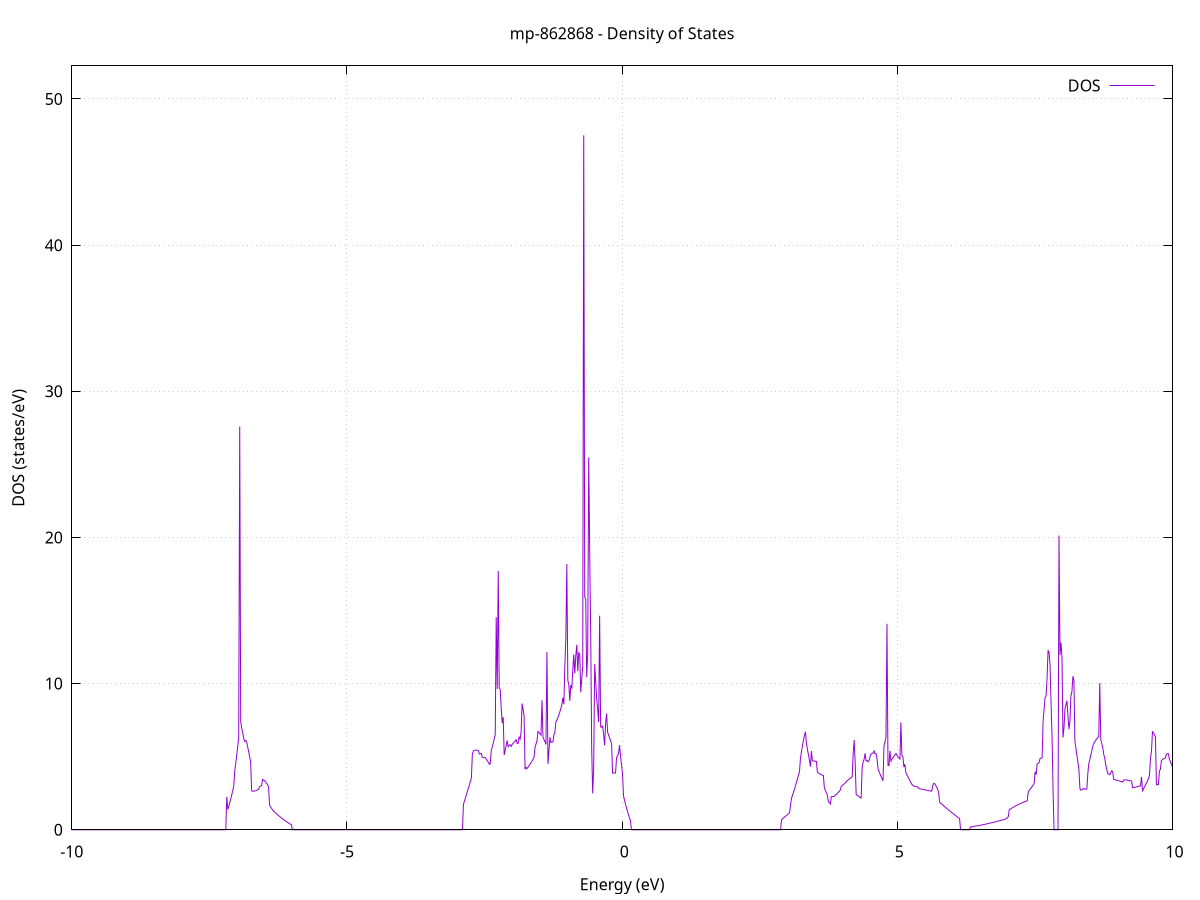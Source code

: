 set title 'mp-862868 - Density of States'
set xlabel 'Energy (eV)'
set ylabel 'DOS (states/eV)'
set grid
set xrange [-10:10]
set yrange [0:52.266]
set xzeroaxis lt -1
set terminal png size 800,600
set output 'mp-862868_dos_gnuplot.png'
plot '-' using 1:2 with lines title 'DOS'
-17.535600 0.000000
-17.517600 0.000000
-17.499500 0.000000
-17.481400 0.000000
-17.463400 0.000000
-17.445300 0.000000
-17.427200 0.000000
-17.409200 0.000000
-17.391100 0.000000
-17.373000 0.000000
-17.355000 0.000000
-17.336900 0.000000
-17.318800 0.000000
-17.300800 0.000000
-17.282700 0.000000
-17.264600 0.000000
-17.246600 0.000000
-17.228500 0.000000
-17.210400 0.000000
-17.192400 0.000000
-17.174300 0.000000
-17.156200 0.000000
-17.138200 0.000000
-17.120100 0.000000
-17.102000 0.000000
-17.084000 0.000000
-17.065900 0.000000
-17.047800 0.000000
-17.029800 0.000000
-17.011700 0.000000
-16.993600 0.000000
-16.975600 0.000000
-16.957500 0.000000
-16.939400 0.000000
-16.921400 0.000000
-16.903300 0.000000
-16.885200 0.000000
-16.867200 0.000000
-16.849100 0.000000
-16.831000 0.000000
-16.813000 0.000000
-16.794900 0.000000
-16.776800 0.000000
-16.758800 0.000000
-16.740700 0.000000
-16.722600 0.000000
-16.704600 0.000000
-16.686500 0.000000
-16.668400 0.000000
-16.650400 0.000000
-16.632300 0.000000
-16.614300 0.000000
-16.596200 0.000000
-16.578100 0.000000
-16.560100 0.000000
-16.542000 0.000000
-16.523900 0.000000
-16.505900 0.000000
-16.487800 0.000000
-16.469700 0.000000
-16.451700 0.000000
-16.433600 0.000000
-16.415500 0.000000
-16.397500 0.000000
-16.379400 0.000000
-16.361300 0.000000
-16.343300 0.000000
-16.325200 0.000000
-16.307100 0.000000
-16.289100 0.000000
-16.271000 0.000000
-16.252900 0.000000
-16.234900 0.000000
-16.216800 0.000000
-16.198700 0.000000
-16.180700 0.000000
-16.162600 0.000000
-16.144500 0.000000
-16.126500 0.000000
-16.108400 0.000000
-16.090300 0.000000
-16.072300 0.000000
-16.054200 0.000000
-16.036100 0.000000
-16.018100 0.000000
-16.000000 0.000000
-15.981900 0.000000
-15.963900 0.000000
-15.945800 0.000000
-15.927700 0.000000
-15.909700 0.000000
-15.891600 10.471200
-15.873500 118.227200
-15.855500 90.622400
-15.837400 96.345200
-15.819300 465.806800
-15.801300 3488.288000
-15.783200 0.000000
-15.765100 0.000000
-15.747100 0.000000
-15.729000 0.000000
-15.710900 0.000000
-15.692900 0.000000
-15.674800 0.000000
-15.656700 0.000000
-15.638700 0.000000
-15.620600 0.000000
-15.602500 0.000000
-15.584500 0.000000
-15.566400 0.000000
-15.548300 0.000000
-15.530300 0.000000
-15.512200 0.000000
-15.494100 0.000000
-15.476100 0.000000
-15.458000 0.000000
-15.439900 0.000000
-15.421900 0.000000
-15.403800 0.000000
-15.385800 0.000000
-15.367700 0.000000
-15.349600 0.000000
-15.331600 0.000000
-15.313500 0.000000
-15.295400 0.000000
-15.277400 0.000000
-15.259300 0.000000
-15.241200 0.000000
-15.223200 0.000000
-15.205100 0.000000
-15.187000 0.000000
-15.169000 0.000000
-15.150900 0.000000
-15.132800 0.000000
-15.114800 0.000000
-15.096700 0.000000
-15.078600 0.000000
-15.060600 0.000000
-15.042500 0.000000
-15.024400 0.000000
-15.006400 0.000000
-14.988300 0.000000
-14.970200 0.000000
-14.952200 0.000000
-14.934100 0.000000
-14.916000 0.000000
-14.898000 0.000000
-14.879900 0.000000
-14.861800 0.000000
-14.843800 0.000000
-14.825700 0.000000
-14.807600 0.000000
-14.789600 0.000000
-14.771500 0.000000
-14.753400 0.000000
-14.735400 0.000000
-14.717300 0.000000
-14.699200 0.000000
-14.681200 0.000000
-14.663100 0.000000
-14.645000 0.000000
-14.627000 0.000000
-14.608900 0.000000
-14.590800 0.000000
-14.572800 0.000000
-14.554700 0.000000
-14.536600 0.000000
-14.518600 0.000000
-14.500500 0.000000
-14.482400 0.000000
-14.464400 0.000000
-14.446300 0.000000
-14.428200 0.000000
-14.410200 0.000000
-14.392100 0.000000
-14.374000 0.000000
-14.356000 0.000000
-14.337900 0.000000
-14.319800 0.000000
-14.301800 0.000000
-14.283700 0.000000
-14.265600 0.000000
-14.247600 0.000000
-14.229500 0.000000
-14.211400 0.000000
-14.193400 0.000000
-14.175300 0.000000
-14.157300 0.000000
-14.139200 0.000000
-14.121100 0.000000
-14.103100 0.000000
-14.085000 0.000000
-14.066900 0.000000
-14.048900 0.000000
-14.030800 0.000000
-14.012700 0.000000
-13.994700 0.000000
-13.976600 0.000000
-13.958500 0.000000
-13.940500 0.000000
-13.922400 0.000000
-13.904300 0.000000
-13.886300 0.000000
-13.868200 0.000000
-13.850100 0.000000
-13.832100 0.000000
-13.814000 0.000000
-13.795900 0.000000
-13.777900 0.000000
-13.759800 0.000000
-13.741700 0.000000
-13.723700 0.000000
-13.705600 0.000000
-13.687500 0.000000
-13.669500 0.000000
-13.651400 0.000000
-13.633300 0.000000
-13.615300 0.000000
-13.597200 0.000000
-13.579100 0.000000
-13.561100 0.000000
-13.543000 0.000000
-13.524900 0.000000
-13.506900 0.000000
-13.488800 0.000000
-13.470700 0.000000
-13.452700 0.000000
-13.434600 2.051100
-13.416500 2.780300
-13.398500 3.597300
-13.380400 4.502200
-13.362300 6.702300
-13.344300 7.158300
-13.326200 7.526000
-13.308100 7.744600
-13.290100 7.814100
-13.272000 7.159800
-13.253900 6.836600
-13.235900 6.616800
-13.217800 14.369800
-13.199700 20.559400
-13.181700 20.166900
-13.163600 19.066000
-13.145500 16.827400
-13.127500 12.270700
-13.109400 9.810200
-13.091300 13.337400
-13.073300 13.271300
-13.055200 11.758100
-13.037100 12.042700
-13.019100 16.276200
-13.001000 18.363400
-12.983000 22.627000
-12.964900 37.464600
-12.946800 87.387200
-12.928800 0.000000
-12.910700 0.000000
-12.892600 0.000000
-12.874600 0.000000
-12.856500 0.000000
-12.838400 0.000000
-12.820400 0.000000
-12.802300 0.000000
-12.784200 0.000000
-12.766200 0.000000
-12.748100 0.000000
-12.730000 0.000000
-12.712000 0.000000
-12.693900 0.000000
-12.675800 0.000000
-12.657800 0.000000
-12.639700 0.000000
-12.621600 0.000000
-12.603600 0.000000
-12.585500 0.000000
-12.567400 0.000000
-12.549400 0.000000
-12.531300 0.000000
-12.513200 0.000000
-12.495200 0.000000
-12.477100 0.000000
-12.459000 0.000000
-12.441000 0.000000
-12.422900 0.000000
-12.404800 0.000000
-12.386800 0.000000
-12.368700 0.000000
-12.350600 0.000000
-12.332600 0.000000
-12.314500 0.000000
-12.296400 0.000000
-12.278400 0.000000
-12.260300 0.000000
-12.242200 0.000000
-12.224200 0.000000
-12.206100 0.000000
-12.188000 0.000000
-12.170000 0.000000
-12.151900 0.000000
-12.133800 0.000000
-12.115800 0.000000
-12.097700 0.000000
-12.079600 0.000000
-12.061600 0.000000
-12.043500 0.000000
-12.025400 0.000000
-12.007400 0.000000
-11.989300 0.000000
-11.971200 0.000000
-11.953200 0.000000
-11.935100 0.000000
-11.917000 0.000000
-11.899000 0.000000
-11.880900 0.000000
-11.862800 0.000000
-11.844800 0.000000
-11.826700 0.000000
-11.808600 0.000000
-11.790600 0.000000
-11.772500 0.000000
-11.754500 0.000000
-11.736400 0.000000
-11.718300 0.000000
-11.700300 0.000000
-11.682200 0.000000
-11.664100 0.000000
-11.646100 0.000000
-11.628000 0.000000
-11.609900 0.000000
-11.591900 0.000000
-11.573800 0.000000
-11.555700 0.000000
-11.537700 0.000000
-11.519600 0.000000
-11.501500 0.000000
-11.483500 0.000000
-11.465400 0.000000
-11.447300 0.000000
-11.429300 0.000000
-11.411200 0.000000
-11.393100 0.000000
-11.375100 0.000000
-11.357000 0.000000
-11.338900 0.000000
-11.320900 0.000000
-11.302800 0.000000
-11.284700 0.000000
-11.266700 0.000000
-11.248600 0.000000
-11.230500 0.000000
-11.212500 0.000000
-11.194400 0.000000
-11.176300 0.000000
-11.158300 0.000000
-11.140200 0.000000
-11.122100 0.000000
-11.104100 0.000000
-11.086000 0.000000
-11.067900 0.000000
-11.049900 0.000000
-11.031800 0.000000
-11.013700 0.000000
-10.995700 0.000000
-10.977600 0.000000
-10.959500 0.000000
-10.941500 0.000000
-10.923400 0.000000
-10.905300 0.000000
-10.887300 0.000000
-10.869200 0.000000
-10.851100 0.000000
-10.833100 0.000000
-10.815000 0.000000
-10.796900 0.000000
-10.778900 0.000000
-10.760800 0.000000
-10.742700 0.000000
-10.724700 0.000000
-10.706600 0.000000
-10.688500 0.000000
-10.670500 0.000000
-10.652400 0.000000
-10.634300 0.000000
-10.616300 0.000000
-10.598200 0.000000
-10.580100 0.000000
-10.562100 0.000000
-10.544000 0.000000
-10.526000 0.000000
-10.507900 0.000000
-10.489800 0.000000
-10.471800 0.000000
-10.453700 0.000000
-10.435600 0.000000
-10.417600 0.000000
-10.399500 0.000000
-10.381400 0.000000
-10.363400 0.000000
-10.345300 0.000000
-10.327200 0.000000
-10.309200 0.000000
-10.291100 0.000000
-10.273000 0.000000
-10.255000 0.000000
-10.236900 0.000000
-10.218800 0.000000
-10.200800 0.000000
-10.182700 0.000000
-10.164600 0.000000
-10.146600 0.000000
-10.128500 0.000000
-10.110400 0.000000
-10.092400 0.000000
-10.074300 0.000000
-10.056200 0.000000
-10.038200 0.000000
-10.020100 0.000000
-10.002000 0.000000
-9.984000 0.000000
-9.965900 0.000000
-9.947800 0.000000
-9.929800 0.000000
-9.911700 0.000000
-9.893600 0.000000
-9.875600 0.000000
-9.857500 0.000000
-9.839400 0.000000
-9.821400 0.000000
-9.803300 0.000000
-9.785200 0.000000
-9.767200 0.000000
-9.749100 0.000000
-9.731000 0.000000
-9.713000 0.000000
-9.694900 0.000000
-9.676800 0.000000
-9.658800 0.000000
-9.640700 0.000000
-9.622600 0.000000
-9.604600 0.000000
-9.586500 0.000000
-9.568400 0.000000
-9.550400 0.000000
-9.532300 0.000000
-9.514200 0.000000
-9.496200 0.000000
-9.478100 0.000000
-9.460000 0.000000
-9.442000 0.000000
-9.423900 0.000000
-9.405800 0.000000
-9.387800 0.000000
-9.369700 0.000000
-9.351700 0.000000
-9.333600 0.000000
-9.315500 0.000000
-9.297500 0.000000
-9.279400 0.000000
-9.261300 0.000000
-9.243300 0.000000
-9.225200 0.000000
-9.207100 0.000000
-9.189100 0.000000
-9.171000 0.000000
-9.152900 0.000000
-9.134900 0.000000
-9.116800 0.000000
-9.098700 0.000000
-9.080700 0.000000
-9.062600 0.000000
-9.044500 0.000000
-9.026500 0.000000
-9.008400 0.000000
-8.990300 0.000000
-8.972300 0.000000
-8.954200 0.000000
-8.936100 0.000000
-8.918100 0.000000
-8.900000 0.000000
-8.881900 0.000000
-8.863900 0.000000
-8.845800 0.000000
-8.827700 0.000000
-8.809700 0.000000
-8.791600 0.000000
-8.773500 0.000000
-8.755500 0.000000
-8.737400 0.000000
-8.719300 0.000000
-8.701300 0.000000
-8.683200 0.000000
-8.665100 0.000000
-8.647100 0.000000
-8.629000 0.000000
-8.610900 0.000000
-8.592900 0.000000
-8.574800 0.000000
-8.556700 0.000000
-8.538700 0.000000
-8.520600 0.000000
-8.502500 0.000000
-8.484500 0.000000
-8.466400 0.000000
-8.448300 0.000000
-8.430300 0.000000
-8.412200 0.000000
-8.394100 0.000000
-8.376100 0.000000
-8.358000 0.000000
-8.339900 0.000000
-8.321900 0.000000
-8.303800 0.000000
-8.285700 0.000000
-8.267700 0.000000
-8.249600 0.000000
-8.231500 0.000000
-8.213500 0.000000
-8.195400 0.000000
-8.177300 0.000000
-8.159300 0.000000
-8.141200 0.000000
-8.123200 0.000000
-8.105100 0.000000
-8.087000 0.000000
-8.069000 0.000000
-8.050900 0.000000
-8.032800 0.000000
-8.014800 0.000000
-7.996700 0.000000
-7.978600 0.000000
-7.960600 0.000000
-7.942500 0.000000
-7.924400 0.000000
-7.906400 0.000000
-7.888300 0.000000
-7.870200 0.000000
-7.852200 0.000000
-7.834100 0.000000
-7.816000 0.000000
-7.798000 0.000000
-7.779900 0.000000
-7.761800 0.000000
-7.743800 0.000000
-7.725700 0.000000
-7.707600 0.000000
-7.689600 0.000000
-7.671500 0.000000
-7.653400 0.000000
-7.635400 0.000000
-7.617300 0.000000
-7.599200 0.000000
-7.581200 0.000000
-7.563100 0.000000
-7.545000 0.000000
-7.527000 0.000000
-7.508900 0.000000
-7.490800 0.000000
-7.472800 0.000000
-7.454700 0.000000
-7.436600 0.000000
-7.418600 0.000000
-7.400500 0.000000
-7.382400 0.000000
-7.364400 0.000000
-7.346300 0.000000
-7.328200 0.000000
-7.310200 0.000000
-7.292100 0.000000
-7.274000 0.000000
-7.256000 0.000000
-7.237900 0.000000
-7.219800 0.000000
-7.201800 0.000000
-7.183700 2.259000
-7.165600 1.390300
-7.147600 1.612500
-7.129500 1.852500
-7.111400 2.110400
-7.093400 2.386000
-7.075300 2.679400
-7.057200 2.990600
-7.039200 4.004500
-7.021100 4.543300
-7.003000 5.106400
-6.985000 5.693700
-6.966900 6.305300
-6.948800 27.589400
-6.930800 7.373700
-6.912700 6.971800
-6.894700 6.646900
-6.876600 6.261400
-6.858500 6.046900
-6.840500 6.114300
-6.822400 5.992100
-6.804300 5.673100
-6.786300 5.341200
-6.768200 4.996600
-6.750100 4.639200
-6.732100 2.677400
-6.714000 2.635200
-6.695900 2.644100
-6.677900 2.652100
-6.659800 2.670900
-6.641700 2.700500
-6.623700 2.740700
-6.605600 2.791700
-6.587500 2.950100
-6.569500 2.989200
-6.551400 3.023500
-6.533300 3.445700
-6.515300 3.406700
-6.497200 3.350600
-6.479100 3.277400
-6.461100 3.187100
-6.443000 3.079700
-6.424900 2.955200
-6.406900 1.683300
-6.388800 1.571900
-6.370700 1.466300
-6.352700 1.366600
-6.334600 1.272700
-6.316500 1.221900
-6.298500 1.157700
-6.280400 1.095000
-6.262300 1.033900
-6.244300 0.974400
-6.226200 0.916500
-6.208100 0.860200
-6.190100 0.805500
-6.172000 0.752400
-6.153900 0.700800
-6.135900 0.650900
-6.117800 0.602500
-6.099700 0.555800
-6.081700 0.510600
-6.063600 0.467000
-6.045500 0.425000
-6.027500 0.384600
-6.009400 0.345800
-5.991300 0.000000
-5.973300 0.000000
-5.955200 0.000000
-5.937100 0.000000
-5.919100 0.000000
-5.901000 0.000000
-5.882900 0.000000
-5.864900 0.000000
-5.846800 0.000000
-5.828700 0.000000
-5.810700 0.000000
-5.792600 0.000000
-5.774500 0.000000
-5.756500 0.000000
-5.738400 0.000000
-5.720400 0.000000
-5.702300 0.000000
-5.684200 0.000000
-5.666200 0.000000
-5.648100 0.000000
-5.630000 0.000000
-5.612000 0.000000
-5.593900 0.000000
-5.575800 0.000000
-5.557800 0.000000
-5.539700 0.000000
-5.521600 0.000000
-5.503600 0.000000
-5.485500 0.000000
-5.467400 0.000000
-5.449400 0.000000
-5.431300 0.000000
-5.413200 0.000000
-5.395200 0.000000
-5.377100 0.000000
-5.359000 0.000000
-5.341000 0.000000
-5.322900 0.000000
-5.304800 0.000000
-5.286800 0.000000
-5.268700 0.000000
-5.250600 0.000000
-5.232600 0.000000
-5.214500 0.000000
-5.196400 0.000000
-5.178400 0.000000
-5.160300 0.000000
-5.142200 0.000000
-5.124200 0.000000
-5.106100 0.000000
-5.088000 0.000000
-5.070000 0.000000
-5.051900 0.000000
-5.033800 0.000000
-5.015800 0.000000
-4.997700 0.000000
-4.979600 0.000000
-4.961600 0.000000
-4.943500 0.000000
-4.925400 0.000000
-4.907400 0.000000
-4.889300 0.000000
-4.871200 0.000000
-4.853200 0.000000
-4.835100 0.000000
-4.817000 0.000000
-4.799000 0.000000
-4.780900 0.000000
-4.762800 0.000000
-4.744800 0.000000
-4.726700 0.000000
-4.708600 0.000000
-4.690600 0.000000
-4.672500 0.000000
-4.654400 0.000000
-4.636400 0.000000
-4.618300 0.000000
-4.600200 0.000000
-4.582200 0.000000
-4.564100 0.000000
-4.546000 0.000000
-4.528000 0.000000
-4.509900 0.000000
-4.491900 0.000000
-4.473800 0.000000
-4.455700 0.000000
-4.437700 0.000000
-4.419600 0.000000
-4.401500 0.000000
-4.383500 0.000000
-4.365400 0.000000
-4.347300 0.000000
-4.329300 0.000000
-4.311200 0.000000
-4.293100 0.000000
-4.275100 0.000000
-4.257000 0.000000
-4.238900 0.000000
-4.220900 0.000000
-4.202800 0.000000
-4.184700 0.000000
-4.166700 0.000000
-4.148600 0.000000
-4.130500 0.000000
-4.112500 0.000000
-4.094400 0.000000
-4.076300 0.000000
-4.058300 0.000000
-4.040200 0.000000
-4.022100 0.000000
-4.004100 0.000000
-3.986000 0.000000
-3.967900 0.000000
-3.949900 0.000000
-3.931800 0.000000
-3.913700 0.000000
-3.895700 0.000000
-3.877600 0.000000
-3.859500 0.000000
-3.841500 0.000000
-3.823400 0.000000
-3.805300 0.000000
-3.787300 0.000000
-3.769200 0.000000
-3.751100 0.000000
-3.733100 0.000000
-3.715000 0.000000
-3.696900 0.000000
-3.678900 0.000000
-3.660800 0.000000
-3.642700 0.000000
-3.624700 0.000000
-3.606600 0.000000
-3.588500 0.000000
-3.570500 0.000000
-3.552400 0.000000
-3.534300 0.000000
-3.516300 0.000000
-3.498200 0.000000
-3.480100 0.000000
-3.462100 0.000000
-3.444000 0.000000
-3.425900 0.000000
-3.407900 0.000000
-3.389800 0.000000
-3.371700 0.000000
-3.353700 0.000000
-3.335600 0.000000
-3.317500 0.000000
-3.299500 0.000000
-3.281400 0.000000
-3.263400 0.000000
-3.245300 0.000000
-3.227200 0.000000
-3.209200 0.000000
-3.191100 0.000000
-3.173000 0.000000
-3.155000 0.000000
-3.136900 0.000000
-3.118800 0.000000
-3.100800 0.000000
-3.082700 0.000000
-3.064600 0.000000
-3.046600 0.000000
-3.028500 0.000000
-3.010400 0.000000
-2.992400 0.000000
-2.974300 0.000000
-2.956200 0.000000
-2.938200 0.000000
-2.920100 0.000000
-2.902000 0.000000
-2.884000 1.738300
-2.865900 1.956800
-2.847800 2.177300
-2.829800 2.399800
-2.811700 2.624200
-2.793600 2.850500
-2.775600 3.078900
-2.757500 3.309100
-2.739400 3.541400
-2.721400 5.191400
-2.703300 5.392700
-2.685200 5.427000
-2.667200 5.446400
-2.649100 5.451100
-2.631000 5.441000
-2.613000 5.416100
-2.594900 5.187800
-2.576800 5.204400
-2.558800 5.231600
-2.540700 4.961700
-2.522600 4.937900
-2.504600 4.929700
-2.486500 4.937100
-2.468400 4.826100
-2.450400 4.705600
-2.432300 4.630500
-2.414200 4.482900
-2.396200 4.506100
-2.378100 5.423500
-2.360000 5.668600
-2.342000 5.935500
-2.323900 6.224100
-2.305800 6.534400
-2.287800 14.544900
-2.269700 9.630800
-2.251600 17.710800
-2.233600 9.744600
-2.215500 9.582000
-2.197400 8.350500
-2.179400 7.292700
-2.161300 7.706400
-2.143200 5.119800
-2.125200 5.436900
-2.107100 5.766700
-2.089100 6.109100
-2.071000 5.686200
-2.052900 5.791700
-2.034900 5.820500
-2.016800 5.706300
-1.998700 5.841500
-1.980700 5.921300
-1.962600 6.001200
-1.944500 6.081300
-1.926500 6.161500
-1.908400 5.908600
-1.890300 5.912200
-1.872300 6.335100
-1.854200 6.210300
-1.836100 6.666900
-1.818100 8.636300
-1.800000 8.252600
-1.781900 7.791400
-1.763900 4.133000
-1.745800 4.273000
-1.727700 4.179800
-1.709700 4.280100
-1.691600 4.383300
-1.673500 4.489300
-1.655500 4.598000
-1.637400 4.709600
-1.619300 4.824100
-1.601300 4.941300
-1.583200 5.627500
-1.565100 5.871400
-1.547100 6.092200
-1.529000 6.726400
-1.510900 6.641800
-1.492900 6.560900
-1.474800 6.483900
-1.456700 8.862700
-1.438700 6.321800
-1.420600 6.186700
-1.402500 6.027300
-1.384500 5.843600
-1.366400 12.175700
-1.348300 4.505600
-1.330300 5.382900
-1.312200 6.332000
-1.294100 5.970900
-1.276100 5.999000
-1.258000 6.006500
-1.239900 6.503300
-1.221900 6.696100
-1.203800 7.370900
-1.185700 7.512200
-1.167700 7.676200
-1.149600 7.862700
-1.131500 8.071900
-1.113500 8.303700
-1.095400 8.558200
-1.077300 9.035200
-1.059300 8.588000
-1.041200 11.212300
-1.023100 13.061300
-1.005100 18.180500
-0.987000 10.234000
-0.968900 9.917100
-0.950900 8.816900
-0.932800 9.899100
-0.914700 9.654700
-0.896700 10.949800
-0.878600 11.988800
-0.860600 10.688500
-0.842500 11.877800
-0.824400 12.652000
-0.806400 10.853300
-0.788300 12.146500
-0.770200 11.992500
-0.752200 9.407100
-0.734100 10.326200
-0.716000 11.147800
-0.698000 47.514400
-0.679900 15.933000
-0.661800 15.777700
-0.643800 10.436700
-0.625700 12.075400
-0.607600 25.479000
-0.589600 19.036800
-0.571500 13.406500
-0.553400 5.565100
-0.535400 2.494900
-0.517300 4.208400
-0.499200 11.338000
-0.481200 10.168000
-0.463100 8.976900
-0.445000 8.268900
-0.427000 7.364900
-0.408900 14.643300
-0.390800 7.034800
-0.372800 7.006500
-0.354700 7.089500
-0.336600 6.532800
-0.318600 5.777600
-0.300500 7.283100
-0.282400 7.949900
-0.264400 6.677700
-0.246300 6.482800
-0.228200 6.286500
-0.210200 6.088600
-0.192100 5.889400
-0.174000 3.876400
-0.156000 3.886800
-0.137900 3.888300
-0.119800 3.880900
-0.101800 4.923200
-0.083700 5.065500
-0.065600 5.223900
-0.047600 5.789200
-0.029500 5.076800
-0.011400 4.427400
0.006600 3.841100
0.024700 2.321600
0.042800 2.032200
0.060800 1.758200
0.078900 1.499600
0.097000 1.256400
0.115000 1.028700
0.133100 0.816500
0.151200 0.619700
0.169200 0.000000
0.187300 0.000000
0.205400 0.000000
0.223400 0.000000
0.241500 0.000000
0.259600 0.000000
0.277600 0.000000
0.295700 0.000000
0.313700 0.000000
0.331800 0.000000
0.349900 0.000000
0.367900 0.000000
0.386000 0.000000
0.404100 0.000000
0.422100 0.000000
0.440200 0.000000
0.458300 0.000000
0.476300 0.000000
0.494400 0.000000
0.512500 0.000000
0.530500 0.000000
0.548600 0.000000
0.566700 0.000000
0.584700 0.000000
0.602800 0.000000
0.620900 0.000000
0.638900 0.000000
0.657000 0.000000
0.675100 0.000000
0.693100 0.000000
0.711200 0.000000
0.729300 0.000000
0.747300 0.000000
0.765400 0.000000
0.783500 0.000000
0.801500 0.000000
0.819600 0.000000
0.837700 0.000000
0.855700 0.000000
0.873800 0.000000
0.891900 0.000000
0.909900 0.000000
0.928000 0.000000
0.946100 0.000000
0.964100 0.000000
0.982200 0.000000
1.000300 0.000000
1.018300 0.000000
1.036400 0.000000
1.054500 0.000000
1.072500 0.000000
1.090600 0.000000
1.108700 0.000000
1.126700 0.000000
1.144800 0.000000
1.162900 0.000000
1.180900 0.000000
1.199000 0.000000
1.217100 0.000000
1.235100 0.000000
1.253200 0.000000
1.271300 0.000000
1.289300 0.000000
1.307400 0.000000
1.325500 0.000000
1.343500 0.000000
1.361600 0.000000
1.379700 0.000000
1.397700 0.000000
1.415800 0.000000
1.433900 0.000000
1.451900 0.000000
1.470000 0.000000
1.488100 0.000000
1.506100 0.000000
1.524200 0.000000
1.542200 0.000000
1.560300 0.000000
1.578400 0.000000
1.596400 0.000000
1.614500 0.000000
1.632600 0.000000
1.650600 0.000000
1.668700 0.000000
1.686800 0.000000
1.704800 0.000000
1.722900 0.000000
1.741000 0.000000
1.759000 0.000000
1.777100 0.000000
1.795200 0.000000
1.813200 0.000000
1.831300 0.000000
1.849400 0.000000
1.867400 0.000000
1.885500 0.000000
1.903600 0.000000
1.921600 0.000000
1.939700 0.000000
1.957800 0.000000
1.975800 0.000000
1.993900 0.000000
2.012000 0.000000
2.030000 0.000000
2.048100 0.000000
2.066200 0.000000
2.084200 0.000000
2.102300 0.000000
2.120400 0.000000
2.138400 0.000000
2.156500 0.000000
2.174600 0.000000
2.192600 0.000000
2.210700 0.000000
2.228800 0.000000
2.246800 0.000000
2.264900 0.000000
2.283000 0.000000
2.301000 0.000000
2.319100 0.000000
2.337200 0.000000
2.355200 0.000000
2.373300 0.000000
2.391400 0.000000
2.409400 0.000000
2.427500 0.000000
2.445600 0.000000
2.463600 0.000000
2.481700 0.000000
2.499800 0.000000
2.517800 0.000000
2.535900 0.000000
2.554000 0.000000
2.572000 0.000000
2.590100 0.000000
2.608200 0.000000
2.626200 0.000000
2.644300 0.000000
2.662400 0.000000
2.680400 0.000000
2.698500 0.000000
2.716600 0.000000
2.734600 0.000000
2.752700 0.000000
2.770700 0.000000
2.788800 0.000000
2.806900 0.000000
2.824900 0.000000
2.843000 0.000000
2.861100 0.000000
2.879100 0.000000
2.897200 0.700900
2.915300 0.756400
2.933300 0.812600
2.951400 0.869500
2.969500 0.927100
2.987500 0.985400
3.005600 1.044400
3.023700 1.104100
3.041700 1.164600
3.059800 1.709400
3.077900 2.159000
3.095900 2.361100
3.114000 2.571000
3.132100 2.789000
3.150100 3.014800
3.168200 3.248700
3.186300 3.490400
3.204300 3.740100
3.222400 3.997800
3.240500 4.901300
3.258500 5.354600
3.276600 5.761700
3.294700 6.122500
3.312700 6.437100
3.330800 6.705600
3.348900 5.900300
3.366900 5.506400
3.385000 5.128400
3.403100 4.766400
3.421100 4.326300
3.439200 5.388900
3.457300 4.717100
3.475300 4.704700
3.493400 4.685200
3.511500 4.705200
3.529500 4.680200
3.547600 3.947200
3.565700 3.890000
3.583700 3.840300
3.601800 3.798100
3.619900 3.763400
3.637900 3.736100
3.656000 3.716400
3.674100 2.876800
3.692100 2.702200
3.710200 2.535400
3.728300 2.376300
3.746300 1.944200
3.764400 1.850900
3.782500 1.761100
3.800500 2.262400
3.818600 2.263400
3.836700 2.272600
3.854700 2.290100
3.872800 2.359400
3.890900 2.420200
3.908900 2.485800
3.927000 2.556100
3.945000 2.631300
3.963100 2.711300
3.981200 2.974500
3.999200 3.032700
4.017300 3.089500
4.035400 3.144800
4.053400 3.198800
4.071500 3.301200
4.089600 3.358000
4.107600 3.413600
4.125700 3.468000
4.143800 3.521000
4.161800 3.572800
4.179900 3.623400
4.198000 5.191900
4.216000 6.142300
4.234100 4.584500
4.252200 2.392100
4.270200 2.373900
4.288300 2.320300
4.306400 2.268200
4.324400 2.217700
4.342500 2.168900
4.360600 4.235600
4.378600 4.627900
4.396700 4.817600
4.414800 5.231900
4.432800 4.717100
4.450900 4.748500
4.469000 4.655300
4.487000 4.723600
4.505100 5.033700
4.523200 5.187800
4.541200 5.217500
4.559300 5.250100
4.577400 5.400200
4.595400 5.195700
4.613500 5.207100
4.631600 4.864700
4.649600 4.178000
4.667700 3.994400
4.685800 3.820000
4.703800 3.654800
4.721900 3.498900
4.740000 3.352200
4.758000 5.757800
4.776100 6.029600
4.794200 6.335500
4.812200 14.094500
4.830300 4.404700
4.848400 4.392000
4.866400 5.401600
4.884500 4.703300
4.902600 4.821600
4.920600 4.932700
4.938700 5.036700
4.956800 5.133500
4.974800 5.223100
4.992900 5.091600
5.011000 4.997700
5.029000 4.912900
5.047100 4.837200
5.065200 7.352400
5.083200 5.062400
5.101300 5.013800
5.119400 4.289500
5.137400 4.484400
5.155500 3.901500
5.173500 3.763500
5.191600 3.628200
5.209700 3.495300
5.227700 3.365100
5.245800 3.237400
5.263900 3.112300
5.281900 3.027800
5.300000 2.992400
5.318100 2.955700
5.336100 2.967400
5.354200 2.945700
5.372300 2.928700
5.390300 2.813800
5.408400 2.800900
5.426500 2.787800
5.444500 2.774700
5.462600 2.761300
5.480700 2.747900
5.498700 2.734200
5.516800 2.720500
5.534900 2.706600
5.552900 2.692600
5.571000 2.678400
5.589100 2.664100
5.607100 2.649700
5.625200 2.635100
5.643300 3.035000
5.661300 3.176500
5.679400 3.153100
5.697500 3.035100
5.715500 2.910400
5.733600 2.778900
5.751700 2.521900
5.769700 1.877900
5.787800 1.817400
5.805900 1.757400
5.823900 1.698000
5.842000 1.639000
5.860100 1.580500
5.878100 1.522600
5.896200 1.465200
5.914300 1.408200
5.932300 1.351800
5.950400 1.295900
5.968500 1.240500
5.986500 1.185600
6.004600 1.131200
6.022700 1.077300
6.040700 1.023900
6.058800 0.971100
6.076900 0.918700
6.094900 0.866900
6.113000 0.815500
6.131100 0.764700
6.149100 0.000000
6.167200 0.000000
6.185300 0.000000
6.203300 0.000000
6.221400 0.000000
6.239500 0.000000
6.257500 0.000000
6.275600 0.000000
6.293700 0.000000
6.311700 0.000000
6.329800 0.189400
6.347900 0.200600
6.365900 0.212000
6.384000 0.223700
6.402000 0.235600
6.420100 0.247800
6.438200 0.260200
6.456200 0.272900
6.474300 0.285800
6.492400 0.298900
6.510400 0.312300
6.528500 0.326000
6.546600 0.339900
6.564600 0.354000
6.582700 0.368400
6.600800 0.383100
6.618800 0.398000
6.636900 0.413100
6.655000 0.428500
6.673000 0.444100
6.691100 0.460000
6.709200 0.476100
6.727200 0.492500
6.745300 0.509100
6.763400 0.526000
6.781400 0.543100
6.799500 0.560500
6.817600 0.578100
6.835600 0.595900
6.853700 0.614000
6.871800 0.632400
6.889800 0.651000
6.907900 0.669800
6.926000 0.688900
6.944000 0.708300
6.962100 0.727900
6.980200 0.765200
6.998200 0.829400
7.016300 0.897700
7.034400 1.376300
7.052400 1.419200
7.070500 1.461000
7.088600 1.501700
7.106600 1.541400
7.124700 1.579900
7.142800 1.617300
7.160800 1.653700
7.178900 1.688900
7.197000 1.723100
7.215000 1.756100
7.233100 1.788100
7.251200 1.819000
7.269200 1.848800
7.287300 1.877400
7.305400 1.905000
7.323400 1.931500
7.341500 1.957000
7.359600 1.981300
7.377600 2.541700
7.395700 2.704100
7.413800 2.782000
7.431800 2.867200
7.449900 2.959600
7.468000 3.059200
7.486000 3.166000
7.504100 3.971400
7.522200 3.774600
7.540200 4.493000
7.558300 4.538900
7.576300 4.611200
7.594400 4.877300
7.612500 4.906900
7.630500 4.937900
7.648600 7.381700
7.666700 8.258600
7.684700 9.041200
7.702800 9.164400
7.720900 10.351200
7.738900 12.283900
7.757000 12.146600
7.775100 11.233700
7.793100 8.684100
7.811200 6.383500
7.829300 2.791100
7.847300 0.000000
7.865400 0.000000
7.883500 0.000000
7.901500 0.000000
7.919600 0.000000
7.937700 20.134100
7.955700 11.963700
7.973800 12.808300
7.991900 11.795300
8.009900 6.312000
8.028000 6.940400
8.046100 8.287200
8.064100 8.542200
8.082200 8.833500
8.100300 7.841000
8.118300 6.877800
8.136400 7.418400
8.154500 9.178000
8.172500 9.458600
8.190600 10.503100
8.208700 10.215900
8.226700 6.069500
8.244800 5.577800
8.262900 5.097000
8.280900 4.627200
8.299000 4.168200
8.317100 2.845100
8.335100 2.710400
8.353200 2.746500
8.371300 2.787300
8.389300 2.832700
8.407400 2.771500
8.425500 2.777300
8.443500 2.784200
8.461600 3.858800
8.479700 4.532900
8.497700 4.811300
8.515800 5.103000
8.533900 5.408100
8.551900 5.726500
8.570000 5.909500
8.588100 6.024000
8.606100 6.128200
8.624200 6.222200
8.642300 6.305800
8.660300 6.379100
8.678400 10.036800
8.696500 6.178600
8.714500 5.899900
8.732600 5.630100
8.750700 5.155300
8.768700 4.908400
8.786800 4.453500
8.804800 4.132000
8.822900 3.855500
8.841000 3.811300
8.859000 3.771500
8.877100 3.894900
8.895200 4.034300
8.913200 3.975600
8.931300 3.451900
8.949400 3.430100
8.967400 3.408700
8.985500 3.387700
9.003600 3.367100
9.021600 3.346900
9.039700 3.327100
9.057800 3.307700
9.075800 3.288700
9.093900 3.270100
9.112000 3.407000
9.130000 3.410000
9.148100 3.414100
9.166200 3.419300
9.184200 3.386700
9.202300 3.373400
9.220400 3.360500
9.238400 3.347700
9.256500 3.335300
9.274600 2.879300
9.292600 2.891100
9.310700 2.904400
9.328800 2.919000
9.346800 2.935100
9.364900 2.952600
9.383000 2.971600
9.401000 2.992000
9.419100 3.013800
9.437200 3.617300
9.455200 2.666800
9.473300 2.797200
9.491400 2.930200
9.509400 3.065800
9.527500 3.203900
9.545600 3.344700
9.563600 3.488000
9.581700 3.730600
9.599800 4.894000
9.617800 5.362500
9.635900 6.706900
9.654000 6.624800
9.672000 6.501600
9.690100 6.337100
9.708200 3.077400
9.726200 3.083100
9.744300 3.089800
9.762400 4.022800
9.780400 4.138000
9.798500 4.742700
9.816600 4.803100
9.834600 4.850900
9.852700 4.886100
9.870800 4.908600
9.888800 5.178900
9.906900 5.199200
9.925000 5.207800
9.943000 4.840000
9.961100 4.667700
9.979200 4.499400
9.997200 4.334900
10.015300 4.174200
10.033300 3.711400
10.051400 3.011100
10.069500 2.930600
10.087500 2.853600
10.105600 3.165600
10.123700 3.037800
10.141700 2.915200
10.159800 2.797800
10.177900 1.988800
10.195900 1.963400
10.214000 1.940500
10.232100 1.920200
10.250100 1.902400
10.268200 1.887200
10.286300 1.874500
10.304300 1.864400
10.322400 2.007900
10.340500 2.371400
10.358500 4.893100
10.376600 5.606600
10.394700 5.426000
10.412700 6.184000
10.430800 4.627300
10.448900 4.356200
10.466900 4.588200
10.485000 3.904300
10.503100 3.953000
10.521100 4.006500
10.539200 4.853700
10.557300 4.955900
10.575300 5.063000
10.593400 5.174900
10.611500 5.291600
10.629500 5.413100
10.647600 5.539400
10.665700 4.304500
10.683700 4.689600
10.701800 4.696900
10.719900 4.706400
10.737900 5.902500
10.756000 5.803500
10.774100 5.714500
10.792100 6.080100
10.810200 6.070300
10.828300 6.072800
10.846300 5.288200
10.864400 5.361700
10.882500 5.438000
10.900500 5.517100
10.918600 5.598900
10.936700 5.240100
10.954700 5.294900
10.972800 5.352200
10.990900 5.411800
11.008900 5.854400
11.027000 5.958000
11.045100 6.063500
11.063100 6.171100
11.081200 25.306000
11.099300 6.726300
11.117300 6.764500
11.135400 6.787700
11.153500 6.761900
11.171500 6.738100
11.189600 6.737700
11.207600 6.825100
11.225700 6.456900
11.243800 6.469100
11.261800 6.100500
11.279900 6.007200
11.298000 5.929000
11.316000 5.866000
11.334100 6.034000
11.352200 6.200700
11.370200 5.476200
11.388300 5.518500
11.406400 5.552400
11.424400 5.731500
11.442500 5.762000
11.460600 5.784200
11.478600 6.067700
11.496700 5.987700
11.514800 5.908000
11.532800 5.828500
11.550900 5.749400
11.569000 5.670500
11.587000 4.026900
11.605100 4.099000
11.623200 4.169900
11.641200 4.239800
11.659300 6.983600
11.677400 7.534900
11.695400 5.432200
11.713500 1.890600
11.731600 1.938300
11.749600 2.018800
11.767700 3.880500
11.785800 4.151600
11.803800 4.435000
11.821900 4.730500
11.840000 5.038200
11.858000 5.358200
11.876100 6.009800
11.894200 6.081300
11.912200 5.098900
11.930300 6.616500
11.948400 6.382200
11.966400 6.329300
11.984500 5.295000
12.002600 5.042100
12.020600 4.798700
12.038700 4.565100
12.056800 4.341000
12.074800 4.126600
12.092900 4.020900
12.111000 3.746500
12.129000 2.995100
12.147100 2.968500
12.165200 18.094700
12.183200 5.191200
12.201300 5.226300
12.219400 5.252900
12.237400 5.271100
12.255500 5.280700
12.273600 5.281900
12.291600 5.274600
12.309700 7.818000
12.327800 8.032900
12.345800 4.090300
12.363900 3.989600
12.382000 5.828300
12.400000 5.804100
12.418100 5.780700
12.436100 5.757900
12.454200 5.752200
12.472300 5.734900
12.490300 5.717200
12.508400 5.918400
12.526500 6.416100
12.544500 7.319400
12.562600 9.874800
12.580700 9.255000
12.598700 8.798200
12.616800 7.983300
12.634900 7.107400
12.652900 6.467900
12.671000 5.911700
12.689100 4.406500
12.707100 4.334800
12.725200 4.260800
12.743300 4.184300
12.761300 6.645000
12.779400 6.923000
12.797500 7.218400
12.815500 7.531100
12.833600 12.789900
12.851700 7.571800
12.869700 7.508500
12.887800 7.485000
12.905900 10.864300
12.923900 6.236300
12.942000 6.129700
12.960100 5.478600
12.978100 5.371500
12.996200 5.274100
13.014300 5.186500
13.032300 5.108600
13.050400 5.016400
13.068500 4.913000
13.086500 4.814500
13.104600 4.720700
13.122700 4.089300
13.140700 4.111900
13.158800 5.180800
13.176900 6.230400
13.194900 6.749700
13.213000 7.326800
13.231100 7.928400
13.249100 7.867600
13.267200 7.826000
13.285300 7.602600
13.303300 7.406800
13.321400 7.810700
13.339500 7.642000
13.357500 7.489800
13.375600 7.354100
13.393700 7.234800
13.411700 6.935100
13.429800 6.783700
13.447900 6.253100
13.465900 6.206600
13.484000 6.153100
13.502100 7.936800
13.520100 7.350100
13.538200 11.645300
13.556300 12.926000
13.574300 11.156800
13.592400 13.122700
13.610500 5.889900
13.628500 5.565300
13.646600 5.260200
13.664600 4.974800
13.682700 4.708900
13.700800 4.462600
13.718800 4.235900
13.736900 4.105400
13.755000 4.097500
13.773000 3.847300
13.791100 3.613100
13.809200 7.904600
13.827200 9.295600
13.845300 9.999700
13.863400 10.085500
13.881400 11.461700
13.899500 11.369700
13.917600 11.197500
13.935600 10.945000
13.953700 8.615200
13.971800 8.146900
13.989800 7.767700
14.007900 7.656300
14.026000 7.227000
14.044000 7.896500
14.062100 5.057900
14.080200 4.322600
14.098200 3.001900
14.116300 4.745800
14.134400 5.015800
14.152400 5.325800
14.170500 8.041800
14.188600 8.033800
14.206600 8.500700
14.224700 9.003400
14.242800 10.110700
14.260800 10.153300
14.278900 10.114900
14.297000 7.982000
14.315000 7.617200
14.333100 6.910400
14.351200 6.694600
14.369200 6.482100
14.387300 6.273000
14.405400 6.067200
14.423400 5.542500
14.441500 6.803900
14.459600 6.723000
14.477600 6.613500
14.495700 6.475500
14.513800 5.901400
14.531800 5.437000
14.549900 8.462900
14.568000 9.696500
14.586000 6.816800
14.604100 6.766400
14.622200 6.775900
14.640200 6.213300
14.658300 5.698000
14.676400 10.408200
14.694400 6.471100
14.712500 7.158100
14.730600 7.026100
14.748600 6.898500
14.766700 5.720100
14.784800 6.677800
14.802800 6.926600
14.820900 7.186300
14.838900 7.456900
14.857000 5.310500
14.875100 5.617700
14.893100 5.953300
14.911200 6.072000
14.929300 6.198000
14.947300 6.331200
14.965400 6.471800
14.983500 6.619600
15.001500 6.774800
15.019600 9.147700
15.037700 5.627300
15.055700 6.711500
15.073800 6.415400
15.091900 6.649800
15.109900 6.917800
15.128000 5.643500
15.146100 7.119300
15.164100 7.235800
15.182200 7.354600
15.200300 7.475800
15.218300 7.935200
15.236400 8.139900
15.254500 8.347900
15.272500 8.559100
15.290600 8.485400
15.308700 8.623700
15.326700 7.612900
15.344800 7.169800
15.362900 6.734900
15.380900 6.180200
15.399000 5.811600
15.417100 5.451000
15.435100 4.729400
15.453200 4.640100
15.471300 15.307500
15.489300 9.619500
15.507400 8.440000
15.525500 6.292500
15.543500 6.010100
15.561600 6.335700
15.579700 5.867800
15.597700 6.288100
15.615800 4.299000
15.633900 2.435700
15.651900 2.378300
15.670000 2.319600
15.688100 2.643300
15.706100 3.861900
15.724200 4.521800
15.742300 4.908900
15.760300 5.326000
15.778400 5.773200
15.796500 6.250300
15.814500 6.014200
15.832600 6.176300
15.850700 6.357300
15.868700 6.557100
15.886800 6.386500
15.904900 6.659700
15.922900 8.043500
15.941000 5.768500
15.959100 5.738600
15.977100 5.708300
15.995200 5.677800
16.013300 5.646900
16.031300 5.963000
16.049400 5.968300
16.067400 5.974900
16.085500 5.982700
16.103600 5.991800
16.121600 6.002200
16.139700 5.097100
16.157800 5.185700
16.175800 5.278100
16.193900 5.374300
16.212000 5.474300
16.230000 5.578100
16.248100 5.685600
16.266200 30.734900
16.284200 7.130100
16.302300 8.519300
16.320400 9.254500
16.338400 22.994700
16.356500 15.023500
16.374600 10.604600
16.392600 8.081300
16.410700 7.473400
16.428800 6.883400
16.446800 6.311200
16.464900 5.756800
16.483000 5.220200
16.501000 6.336000
16.519100 5.526900
16.537200 4.262700
16.555200 2.511300
16.573300 2.386500
16.591400 2.264600
16.609400 2.145700
16.627500 1.761800
16.645600 1.670900
16.663600 1.582200
16.681700 1.495600
16.699800 1.411200
16.717800 1.329000
16.735900 1.248900
16.754000 1.171000
16.772000 1.095200
16.790100 1.021600
16.808200 0.950200
16.826200 0.880900
16.844300 0.813800
16.862400 0.748900
16.880400 0.436200
16.898500 0.399900
16.916600 0.364900
16.934600 0.331200
16.952700 0.298900
16.970800 0.000000
16.988800 0.000000
17.006900 0.000000
17.025000 0.000000
17.043000 0.000000
17.061100 0.000000
17.079200 0.000000
17.097200 0.000000
17.115300 0.000000
17.133400 0.000000
17.151400 0.000000
17.169500 0.000000
17.187600 0.000000
17.205600 0.000000
17.223700 0.000000
17.241700 0.000000
17.259800 0.000000
17.277900 0.000000
17.295900 0.000000
17.314000 0.000000
17.332100 0.000000
17.350100 0.000000
17.368200 0.000000
17.386300 0.000000
17.404300 0.000000
17.422400 0.000000
17.440500 0.000000
17.458500 0.000000
17.476600 0.000000
17.494700 0.000000
17.512700 0.000000
17.530800 0.000000
17.548900 0.000000
17.566900 0.000000
17.585000 0.000000
17.603100 0.000000
17.621100 0.000000
17.639200 0.000000
17.657300 0.000000
17.675300 0.000000
17.693400 0.000000
17.711500 0.000000
17.729500 0.000000
17.747600 0.000000
17.765700 0.000000
17.783700 0.000000
17.801800 0.000000
17.819900 0.000000
17.837900 0.000000
17.856000 0.000000
17.874100 0.000000
17.892100 0.000000
17.910200 0.000000
17.928300 0.000000
17.946300 0.000000
17.964400 0.000000
17.982500 0.000000
18.000500 0.000000
18.018600 0.000000
18.036700 0.000000
18.054700 0.000000
18.072800 0.000000
18.090900 0.000000
18.108900 0.000000
18.127000 0.000000
18.145100 0.000000
18.163100 0.000000
18.181200 0.000000
18.199300 0.000000
18.217300 0.000000
18.235400 0.000000
18.253500 0.000000
18.271500 0.000000
18.289600 0.000000
18.307700 0.000000
18.325700 0.000000
18.343800 0.000000
18.361900 0.000000
18.379900 0.000000
18.398000 0.000000
18.416100 0.000000
18.434100 0.000000
18.452200 0.000000
18.470200 0.000000
18.488300 0.000000
18.506400 0.000000
18.524400 0.000000
18.542500 0.000000
18.560600 0.000000
18.578600 0.000000
18.596700 0.000000
e
